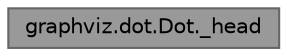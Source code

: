 digraph "graphviz.dot.Dot._head"
{
 
  bgcolor="transparent";
  edge [fontname=Helvetica,fontsize=10,labelfontname=Helvetica,labelfontsize=10];
  node [fontname=Helvetica,fontsize=10,shape=box,height=0.2,width=0.4];
  rankdir="RL";
  Node1 [id="Node000001",label="graphviz.dot.Dot._head",height=0.2,width=0.4,color="gray40", fillcolor="grey60", style="filled", fontcolor="black",tooltip=" "];
}
